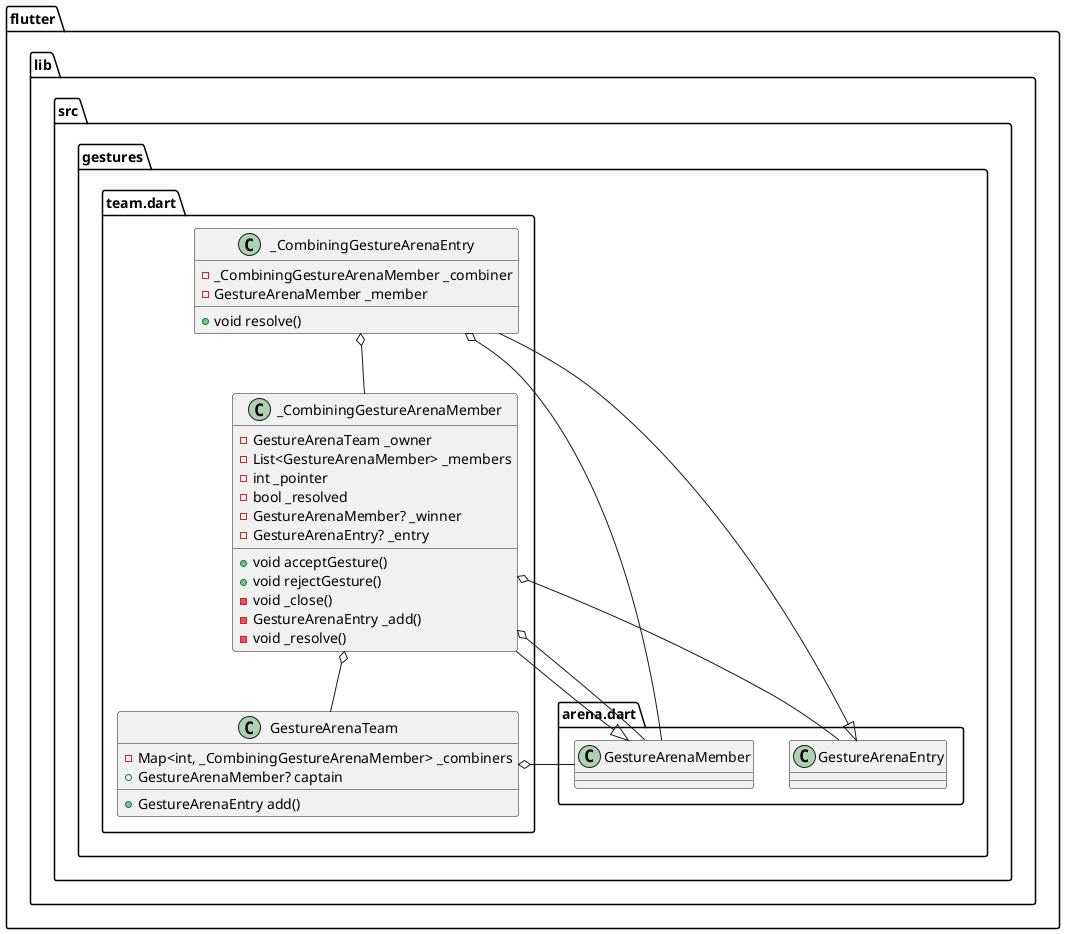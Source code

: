 @startuml
set namespaceSeparator ::

class "flutter::lib::src::gestures::team.dart::_CombiningGestureArenaEntry" {
  -_CombiningGestureArenaMember _combiner
  -GestureArenaMember _member
  +void resolve()
}

"flutter::lib::src::gestures::team.dart::_CombiningGestureArenaEntry" o-- "flutter::lib::src::gestures::team.dart::_CombiningGestureArenaMember"
"flutter::lib::src::gestures::team.dart::_CombiningGestureArenaEntry" o-- "flutter::lib::src::gestures::arena.dart::GestureArenaMember"
"flutter::lib::src::gestures::arena.dart::GestureArenaEntry" <|-- "flutter::lib::src::gestures::team.dart::_CombiningGestureArenaEntry"

class "flutter::lib::src::gestures::team.dart::_CombiningGestureArenaMember" {
  -GestureArenaTeam _owner
  -List<GestureArenaMember> _members
  -int _pointer
  -bool _resolved
  -GestureArenaMember? _winner
  -GestureArenaEntry? _entry
  +void acceptGesture()
  +void rejectGesture()
  -void _close()
  -GestureArenaEntry _add()
  -void _resolve()
}

"flutter::lib::src::gestures::team.dart::_CombiningGestureArenaMember" o-- "flutter::lib::src::gestures::team.dart::GestureArenaTeam"
"flutter::lib::src::gestures::team.dart::_CombiningGestureArenaMember" o-- "flutter::lib::src::gestures::arena.dart::GestureArenaMember"
"flutter::lib::src::gestures::team.dart::_CombiningGestureArenaMember" o-- "flutter::lib::src::gestures::arena.dart::GestureArenaEntry"
"flutter::lib::src::gestures::arena.dart::GestureArenaMember" <|-- "flutter::lib::src::gestures::team.dart::_CombiningGestureArenaMember"

class "flutter::lib::src::gestures::team.dart::GestureArenaTeam" {
  -Map<int, _CombiningGestureArenaMember> _combiners
  +GestureArenaMember? captain
  +GestureArenaEntry add()
}

"flutter::lib::src::gestures::team.dart::GestureArenaTeam" o-- "flutter::lib::src::gestures::arena.dart::GestureArenaMember"


@enduml